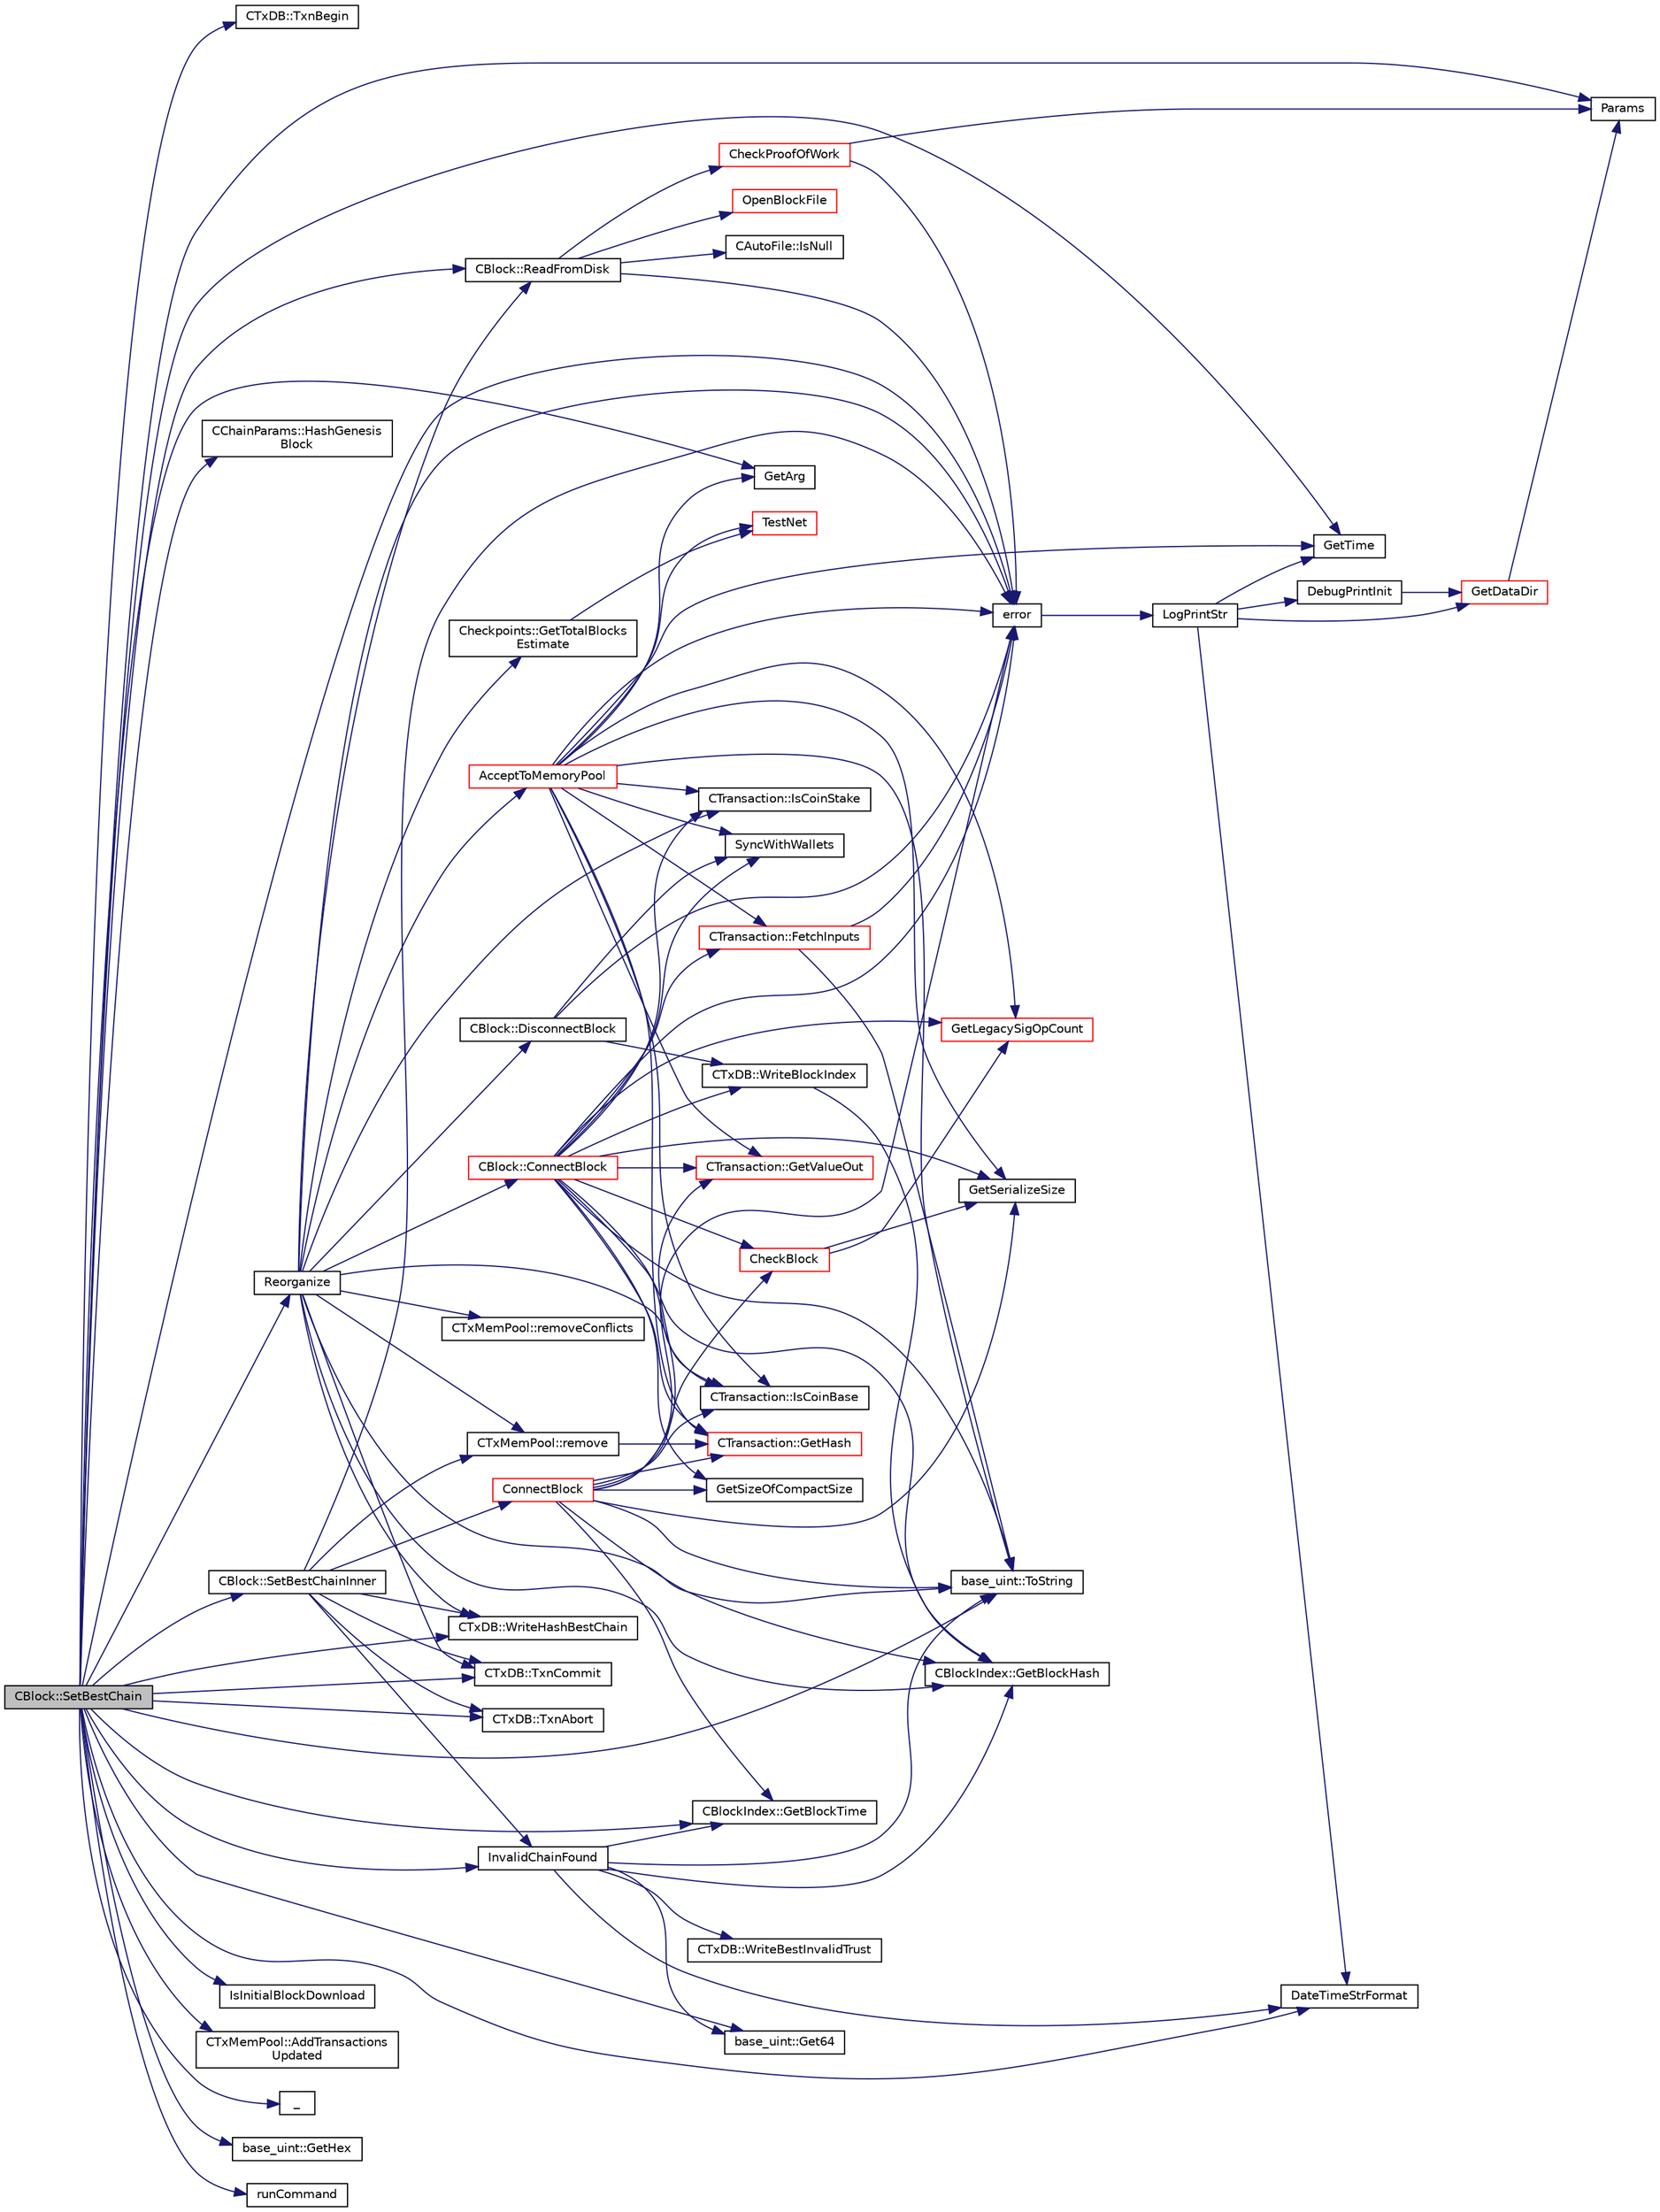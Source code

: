 digraph "CBlock::SetBestChain"
{
  edge [fontname="Helvetica",fontsize="10",labelfontname="Helvetica",labelfontsize="10"];
  node [fontname="Helvetica",fontsize="10",shape=record];
  rankdir="LR";
  Node1477 [label="CBlock::SetBestChain",height=0.2,width=0.4,color="black", fillcolor="grey75", style="filled", fontcolor="black"];
  Node1477 -> Node1478 [color="midnightblue",fontsize="10",style="solid",fontname="Helvetica"];
  Node1478 [label="CTxDB::TxnBegin",height=0.2,width=0.4,color="black", fillcolor="white", style="filled",URL="$d9/d8d/class_c_tx_d_b.html#af3c27c5cb8f922b5c03840feda844016"];
  Node1477 -> Node1479 [color="midnightblue",fontsize="10",style="solid",fontname="Helvetica"];
  Node1479 [label="error",height=0.2,width=0.4,color="black", fillcolor="white", style="filled",URL="$d8/d3c/util_8h.html#af8985880cf4ef26df0a5aa2ffcb76662"];
  Node1479 -> Node1480 [color="midnightblue",fontsize="10",style="solid",fontname="Helvetica"];
  Node1480 [label="LogPrintStr",height=0.2,width=0.4,color="black", fillcolor="white", style="filled",URL="$d8/d3c/util_8h.html#afd4c3002b2797c0560adddb6af3ca1da"];
  Node1480 -> Node1481 [color="midnightblue",fontsize="10",style="solid",fontname="Helvetica"];
  Node1481 [label="DebugPrintInit",height=0.2,width=0.4,color="black", fillcolor="white", style="filled",URL="$df/d2d/util_8cpp.html#a751ff5f21d880737811136b5e0bcea12"];
  Node1481 -> Node1482 [color="midnightblue",fontsize="10",style="solid",fontname="Helvetica"];
  Node1482 [label="GetDataDir",height=0.2,width=0.4,color="red", fillcolor="white", style="filled",URL="$df/d2d/util_8cpp.html#ab83866a054745d4b30a3948a1b44beba"];
  Node1482 -> Node1483 [color="midnightblue",fontsize="10",style="solid",fontname="Helvetica"];
  Node1483 [label="Params",height=0.2,width=0.4,color="black", fillcolor="white", style="filled",URL="$df/dbf/chainparams_8cpp.html#ace5c5b706d71a324a417dd2db394fd4a",tooltip="Return the currently selected parameters. "];
  Node1480 -> Node1482 [color="midnightblue",fontsize="10",style="solid",fontname="Helvetica"];
  Node1480 -> Node1487 [color="midnightblue",fontsize="10",style="solid",fontname="Helvetica"];
  Node1487 [label="DateTimeStrFormat",height=0.2,width=0.4,color="black", fillcolor="white", style="filled",URL="$df/d2d/util_8cpp.html#a749bc6776c8ec72d7c5e4dea56aee415"];
  Node1480 -> Node1488 [color="midnightblue",fontsize="10",style="solid",fontname="Helvetica"];
  Node1488 [label="GetTime",height=0.2,width=0.4,color="black", fillcolor="white", style="filled",URL="$df/d2d/util_8cpp.html#a46fac5fba8ba905b5f9acb364f5d8c6f"];
  Node1477 -> Node1483 [color="midnightblue",fontsize="10",style="solid",fontname="Helvetica"];
  Node1477 -> Node1489 [color="midnightblue",fontsize="10",style="solid",fontname="Helvetica"];
  Node1489 [label="CChainParams::HashGenesis\lBlock",height=0.2,width=0.4,color="black", fillcolor="white", style="filled",URL="$d1/d4f/class_c_chain_params.html#a68e10a5e6ad16a5c2bfa0a8a1c8f4c4b"];
  Node1477 -> Node1490 [color="midnightblue",fontsize="10",style="solid",fontname="Helvetica"];
  Node1490 [label="CTxDB::WriteHashBestChain",height=0.2,width=0.4,color="black", fillcolor="white", style="filled",URL="$d9/d8d/class_c_tx_d_b.html#a2cf58de69c1c07e500a1f8d0b0709476"];
  Node1477 -> Node1491 [color="midnightblue",fontsize="10",style="solid",fontname="Helvetica"];
  Node1491 [label="CTxDB::TxnCommit",height=0.2,width=0.4,color="black", fillcolor="white", style="filled",URL="$d9/d8d/class_c_tx_d_b.html#aff04f078df2fc3640d559ce62fc9a6a2"];
  Node1477 -> Node1492 [color="midnightblue",fontsize="10",style="solid",fontname="Helvetica"];
  Node1492 [label="Reorganize",height=0.2,width=0.4,color="black", fillcolor="white", style="filled",URL="$df/d0a/main_8cpp.html#ad8e09920f5a3ce2670c5efa26ef65227"];
  Node1492 -> Node1479 [color="midnightblue",fontsize="10",style="solid",fontname="Helvetica"];
  Node1492 -> Node1493 [color="midnightblue",fontsize="10",style="solid",fontname="Helvetica"];
  Node1493 [label="CBlockIndex::GetBlockHash",height=0.2,width=0.4,color="black", fillcolor="white", style="filled",URL="$d3/dbd/class_c_block_index.html#a98490a2788c65cdd6ae9002b004dd74c"];
  Node1492 -> Node1494 [color="midnightblue",fontsize="10",style="solid",fontname="Helvetica"];
  Node1494 [label="base_uint::ToString",height=0.2,width=0.4,color="black", fillcolor="white", style="filled",URL="$da/df7/classbase__uint.html#acccba4d9d51a0c36261718ca0cbb293b"];
  Node1492 -> Node1495 [color="midnightblue",fontsize="10",style="solid",fontname="Helvetica"];
  Node1495 [label="CBlock::ReadFromDisk",height=0.2,width=0.4,color="black", fillcolor="white", style="filled",URL="$d3/d51/class_c_block.html#a77a1b1e9902e1e557d762f5a5f325cd8"];
  Node1495 -> Node1496 [color="midnightblue",fontsize="10",style="solid",fontname="Helvetica"];
  Node1496 [label="OpenBlockFile",height=0.2,width=0.4,color="red", fillcolor="white", style="filled",URL="$d4/dbf/main_8h.html#acaa494f20aefb99c5f5f9022a97d0040"];
  Node1495 -> Node1498 [color="midnightblue",fontsize="10",style="solid",fontname="Helvetica"];
  Node1498 [label="CAutoFile::IsNull",height=0.2,width=0.4,color="black", fillcolor="white", style="filled",URL="$df/dc9/class_c_auto_file.html#a7fd47268b6d85a89acafdb73559f8e78",tooltip="Return true if the wrapped FILE* is NULL, false otherwise. "];
  Node1495 -> Node1479 [color="midnightblue",fontsize="10",style="solid",fontname="Helvetica"];
  Node1495 -> Node1499 [color="midnightblue",fontsize="10",style="solid",fontname="Helvetica"];
  Node1499 [label="CheckProofOfWork",height=0.2,width=0.4,color="red", fillcolor="white", style="filled",URL="$d1/d08/proofs_8cpp.html#a20a76dbc6ac5b8a6e0aaef85522b1069",tooltip="Check whether a block hash satisfies the proof-of-work requirement specified by nBits. "];
  Node1499 -> Node1483 [color="midnightblue",fontsize="10",style="solid",fontname="Helvetica"];
  Node1499 -> Node1479 [color="midnightblue",fontsize="10",style="solid",fontname="Helvetica"];
  Node1492 -> Node1501 [color="midnightblue",fontsize="10",style="solid",fontname="Helvetica"];
  Node1501 [label="CBlock::DisconnectBlock",height=0.2,width=0.4,color="black", fillcolor="white", style="filled",URL="$d3/d51/class_c_block.html#a9532c041d24701a338ea5c91008b72aa"];
  Node1501 -> Node1502 [color="midnightblue",fontsize="10",style="solid",fontname="Helvetica"];
  Node1502 [label="CTxDB::WriteBlockIndex",height=0.2,width=0.4,color="black", fillcolor="white", style="filled",URL="$d9/d8d/class_c_tx_d_b.html#a56f170187a609bd747c29b3a4adddd8e"];
  Node1502 -> Node1493 [color="midnightblue",fontsize="10",style="solid",fontname="Helvetica"];
  Node1501 -> Node1479 [color="midnightblue",fontsize="10",style="solid",fontname="Helvetica"];
  Node1501 -> Node1503 [color="midnightblue",fontsize="10",style="solid",fontname="Helvetica"];
  Node1503 [label="SyncWithWallets",height=0.2,width=0.4,color="black", fillcolor="white", style="filled",URL="$df/d0a/main_8cpp.html#ac79dd0809b8f21bd8d861dfcfc4a7fb3",tooltip="Push an updated transaction to all registered wallets. "];
  Node1492 -> Node1504 [color="midnightblue",fontsize="10",style="solid",fontname="Helvetica"];
  Node1504 [label="CTransaction::IsCoinBase",height=0.2,width=0.4,color="black", fillcolor="white", style="filled",URL="$df/d43/class_c_transaction.html#a96256e8ac1bf79ad9c057e48c41132dd"];
  Node1492 -> Node1505 [color="midnightblue",fontsize="10",style="solid",fontname="Helvetica"];
  Node1505 [label="CTransaction::IsCoinStake",height=0.2,width=0.4,color="black", fillcolor="white", style="filled",URL="$df/d43/class_c_transaction.html#ace4278a41a296d40dcf5fb2b9cf007ec"];
  Node1492 -> Node1506 [color="midnightblue",fontsize="10",style="solid",fontname="Helvetica"];
  Node1506 [label="Checkpoints::GetTotalBlocks\lEstimate",height=0.2,width=0.4,color="black", fillcolor="white", style="filled",URL="$d5/d46/namespace_checkpoints.html#ac4dc0a0ba00009be52fee3eef694c2c0"];
  Node1506 -> Node1507 [color="midnightblue",fontsize="10",style="solid",fontname="Helvetica"];
  Node1507 [label="TestNet",height=0.2,width=0.4,color="red", fillcolor="white", style="filled",URL="$d7/ddb/chainparams_8h.html#abc8c1af875107f5eac0f327bd3b8363d"];
  Node1492 -> Node1509 [color="midnightblue",fontsize="10",style="solid",fontname="Helvetica"];
  Node1509 [label="CBlock::ConnectBlock",height=0.2,width=0.4,color="red", fillcolor="white", style="filled",URL="$d3/d51/class_c_block.html#a1ae149d97c7b7eadf48f5cea934b6217"];
  Node1509 -> Node1510 [color="midnightblue",fontsize="10",style="solid",fontname="Helvetica"];
  Node1510 [label="CheckBlock",height=0.2,width=0.4,color="red", fillcolor="white", style="filled",URL="$dd/d7d/validation_8cpp.html#abc9c65975a473d224b3b97b89d571942",tooltip="Functions for validating blocks and updating the block tree. "];
  Node1510 -> Node1513 [color="midnightblue",fontsize="10",style="solid",fontname="Helvetica"];
  Node1513 [label="GetSerializeSize",height=0.2,width=0.4,color="black", fillcolor="white", style="filled",URL="$df/d9d/serialize_8h.html#a48239e478ae730373d1984fe304ca025"];
  Node1510 -> Node1517 [color="midnightblue",fontsize="10",style="solid",fontname="Helvetica"];
  Node1517 [label="GetLegacySigOpCount",height=0.2,width=0.4,color="red", fillcolor="white", style="filled",URL="$df/d0a/main_8cpp.html#ad2eaf4f8542c12ea9ee1183609cc6d1a",tooltip="Count ECDSA signature operations the old-fashioned (pre-0.6) way. "];
  Node1509 -> Node1513 [color="midnightblue",fontsize="10",style="solid",fontname="Helvetica"];
  Node1509 -> Node1519 [color="midnightblue",fontsize="10",style="solid",fontname="Helvetica"];
  Node1519 [label="GetSizeOfCompactSize",height=0.2,width=0.4,color="black", fillcolor="white", style="filled",URL="$df/d9d/serialize_8h.html#a404beecbf8d7aec8d2cdac3cbb71e808"];
  Node1509 -> Node1520 [color="midnightblue",fontsize="10",style="solid",fontname="Helvetica"];
  Node1520 [label="CTransaction::GetHash",height=0.2,width=0.4,color="red", fillcolor="white", style="filled",URL="$df/d43/class_c_transaction.html#a0b46d80e82ca324e82c2ce3fc1492bfa"];
  Node1509 -> Node1517 [color="midnightblue",fontsize="10",style="solid",fontname="Helvetica"];
  Node1509 -> Node1479 [color="midnightblue",fontsize="10",style="solid",fontname="Helvetica"];
  Node1509 -> Node1504 [color="midnightblue",fontsize="10",style="solid",fontname="Helvetica"];
  Node1509 -> Node1523 [color="midnightblue",fontsize="10",style="solid",fontname="Helvetica"];
  Node1523 [label="CTransaction::GetValueOut",height=0.2,width=0.4,color="red", fillcolor="white", style="filled",URL="$df/d43/class_c_transaction.html#a9ce7d94c68adb37627d82669b83a7c59",tooltip="Amount of ions spent by this transaction. "];
  Node1509 -> Node1525 [color="midnightblue",fontsize="10",style="solid",fontname="Helvetica"];
  Node1525 [label="CTransaction::FetchInputs",height=0.2,width=0.4,color="red", fillcolor="white", style="filled",URL="$df/d43/class_c_transaction.html#a5a4967303d3b588a120687f3ed1f4b0a",tooltip="Fetch from memory and/or disk. "];
  Node1525 -> Node1479 [color="midnightblue",fontsize="10",style="solid",fontname="Helvetica"];
  Node1525 -> Node1494 [color="midnightblue",fontsize="10",style="solid",fontname="Helvetica"];
  Node1509 -> Node1505 [color="midnightblue",fontsize="10",style="solid",fontname="Helvetica"];
  Node1509 -> Node1502 [color="midnightblue",fontsize="10",style="solid",fontname="Helvetica"];
  Node1509 -> Node1494 [color="midnightblue",fontsize="10",style="solid",fontname="Helvetica"];
  Node1509 -> Node1493 [color="midnightblue",fontsize="10",style="solid",fontname="Helvetica"];
  Node1509 -> Node1503 [color="midnightblue",fontsize="10",style="solid",fontname="Helvetica"];
  Node1492 -> Node1490 [color="midnightblue",fontsize="10",style="solid",fontname="Helvetica"];
  Node1492 -> Node1491 [color="midnightblue",fontsize="10",style="solid",fontname="Helvetica"];
  Node1492 -> Node1613 [color="midnightblue",fontsize="10",style="solid",fontname="Helvetica"];
  Node1613 [label="AcceptToMemoryPool",height=0.2,width=0.4,color="red", fillcolor="white", style="filled",URL="$df/d0a/main_8cpp.html#a07799013ae532c6cb1ec11b02f096990",tooltip="(try to) add transaction to memory pool "];
  Node1613 -> Node1479 [color="midnightblue",fontsize="10",style="solid",fontname="Helvetica"];
  Node1613 -> Node1504 [color="midnightblue",fontsize="10",style="solid",fontname="Helvetica"];
  Node1613 -> Node1505 [color="midnightblue",fontsize="10",style="solid",fontname="Helvetica"];
  Node1613 -> Node1507 [color="midnightblue",fontsize="10",style="solid",fontname="Helvetica"];
  Node1613 -> Node1520 [color="midnightblue",fontsize="10",style="solid",fontname="Helvetica"];
  Node1613 -> Node1525 [color="midnightblue",fontsize="10",style="solid",fontname="Helvetica"];
  Node1613 -> Node1494 [color="midnightblue",fontsize="10",style="solid",fontname="Helvetica"];
  Node1613 -> Node1517 [color="midnightblue",fontsize="10",style="solid",fontname="Helvetica"];
  Node1613 -> Node1523 [color="midnightblue",fontsize="10",style="solid",fontname="Helvetica"];
  Node1613 -> Node1513 [color="midnightblue",fontsize="10",style="solid",fontname="Helvetica"];
  Node1613 -> Node1488 [color="midnightblue",fontsize="10",style="solid",fontname="Helvetica"];
  Node1613 -> Node1600 [color="midnightblue",fontsize="10",style="solid",fontname="Helvetica"];
  Node1600 [label="GetArg",height=0.2,width=0.4,color="black", fillcolor="white", style="filled",URL="$df/d2d/util_8cpp.html#a24f685720bf40370e5bd2a192ad50cd8",tooltip="Return string argument or default value. "];
  Node1613 -> Node1503 [color="midnightblue",fontsize="10",style="solid",fontname="Helvetica"];
  Node1492 -> Node1640 [color="midnightblue",fontsize="10",style="solid",fontname="Helvetica"];
  Node1640 [label="CTxMemPool::remove",height=0.2,width=0.4,color="black", fillcolor="white", style="filled",URL="$db/d98/class_c_tx_mem_pool.html#a258e23e3a434045d522a8cebc5a039ce"];
  Node1640 -> Node1520 [color="midnightblue",fontsize="10",style="solid",fontname="Helvetica"];
  Node1492 -> Node1641 [color="midnightblue",fontsize="10",style="solid",fontname="Helvetica"];
  Node1641 [label="CTxMemPool::removeConflicts",height=0.2,width=0.4,color="black", fillcolor="white", style="filled",URL="$db/d98/class_c_tx_mem_pool.html#ab6f7c0b3ddb8383767d97d22103ffd9b"];
  Node1477 -> Node1642 [color="midnightblue",fontsize="10",style="solid",fontname="Helvetica"];
  Node1642 [label="CTxDB::TxnAbort",height=0.2,width=0.4,color="black", fillcolor="white", style="filled",URL="$d9/d8d/class_c_tx_d_b.html#ac984bce763c97af6fd90f3056367b521"];
  Node1477 -> Node1643 [color="midnightblue",fontsize="10",style="solid",fontname="Helvetica"];
  Node1643 [label="InvalidChainFound",height=0.2,width=0.4,color="black", fillcolor="white", style="filled",URL="$df/d0a/main_8cpp.html#a13e27b2736226dd1e1cb3918eeb58153"];
  Node1643 -> Node1644 [color="midnightblue",fontsize="10",style="solid",fontname="Helvetica"];
  Node1644 [label="CTxDB::WriteBestInvalidTrust",height=0.2,width=0.4,color="black", fillcolor="white", style="filled",URL="$d9/d8d/class_c_tx_d_b.html#a3b7101933a375ee972d103dda9f47205"];
  Node1643 -> Node1493 [color="midnightblue",fontsize="10",style="solid",fontname="Helvetica"];
  Node1643 -> Node1494 [color="midnightblue",fontsize="10",style="solid",fontname="Helvetica"];
  Node1643 -> Node1645 [color="midnightblue",fontsize="10",style="solid",fontname="Helvetica"];
  Node1645 [label="base_uint::Get64",height=0.2,width=0.4,color="black", fillcolor="white", style="filled",URL="$da/df7/classbase__uint.html#aae5336be1799bd2debf74efb1d2cc542"];
  Node1643 -> Node1487 [color="midnightblue",fontsize="10",style="solid",fontname="Helvetica"];
  Node1643 -> Node1646 [color="midnightblue",fontsize="10",style="solid",fontname="Helvetica"];
  Node1646 [label="CBlockIndex::GetBlockTime",height=0.2,width=0.4,color="black", fillcolor="white", style="filled",URL="$d3/dbd/class_c_block_index.html#a9fe0d4463c07c466f66252e8eec25f5c"];
  Node1477 -> Node1495 [color="midnightblue",fontsize="10",style="solid",fontname="Helvetica"];
  Node1477 -> Node1647 [color="midnightblue",fontsize="10",style="solid",fontname="Helvetica"];
  Node1647 [label="CBlock::SetBestChainInner",height=0.2,width=0.4,color="black", fillcolor="white", style="filled",URL="$d3/d51/class_c_block.html#a82c90ccbecf89a38ff56d8429514e2c2"];
  Node1647 -> Node1648 [color="midnightblue",fontsize="10",style="solid",fontname="Helvetica"];
  Node1648 [label="ConnectBlock",height=0.2,width=0.4,color="red", fillcolor="white", style="filled",URL="$dd/d7d/validation_8cpp.html#afafbb35ee38b98e832fcb8b159942055",tooltip="Apply the effects of this block (with given index) on the UTXO set represented by coins..."];
  Node1648 -> Node1510 [color="midnightblue",fontsize="10",style="solid",fontname="Helvetica"];
  Node1648 -> Node1479 [color="midnightblue",fontsize="10",style="solid",fontname="Helvetica"];
  Node1648 -> Node1493 [color="midnightblue",fontsize="10",style="solid",fontname="Helvetica"];
  Node1648 -> Node1646 [color="midnightblue",fontsize="10",style="solid",fontname="Helvetica"];
  Node1648 -> Node1519 [color="midnightblue",fontsize="10",style="solid",fontname="Helvetica"];
  Node1648 -> Node1504 [color="midnightblue",fontsize="10",style="solid",fontname="Helvetica"];
  Node1648 -> Node1523 [color="midnightblue",fontsize="10",style="solid",fontname="Helvetica"];
  Node1648 -> Node1520 [color="midnightblue",fontsize="10",style="solid",fontname="Helvetica"];
  Node1648 -> Node1494 [color="midnightblue",fontsize="10",style="solid",fontname="Helvetica"];
  Node1648 -> Node1513 [color="midnightblue",fontsize="10",style="solid",fontname="Helvetica"];
  Node1647 -> Node1490 [color="midnightblue",fontsize="10",style="solid",fontname="Helvetica"];
  Node1647 -> Node1642 [color="midnightblue",fontsize="10",style="solid",fontname="Helvetica"];
  Node1647 -> Node1643 [color="midnightblue",fontsize="10",style="solid",fontname="Helvetica"];
  Node1647 -> Node1491 [color="midnightblue",fontsize="10",style="solid",fontname="Helvetica"];
  Node1647 -> Node1479 [color="midnightblue",fontsize="10",style="solid",fontname="Helvetica"];
  Node1647 -> Node1640 [color="midnightblue",fontsize="10",style="solid",fontname="Helvetica"];
  Node1477 -> Node1541 [color="midnightblue",fontsize="10",style="solid",fontname="Helvetica"];
  Node1541 [label="IsInitialBlockDownload",height=0.2,width=0.4,color="black", fillcolor="white", style="filled",URL="$df/d0a/main_8cpp.html#a5edcd96316574fd4a7f3ae0922a5cfd6",tooltip="Check whether we are doing an initial block download (synchronizing from disk or network) ..."];
  Node1477 -> Node1488 [color="midnightblue",fontsize="10",style="solid",fontname="Helvetica"];
  Node1477 -> Node1710 [color="midnightblue",fontsize="10",style="solid",fontname="Helvetica"];
  Node1710 [label="CTxMemPool::AddTransactions\lUpdated",height=0.2,width=0.4,color="black", fillcolor="white", style="filled",URL="$db/d98/class_c_tx_mem_pool.html#a3039b67e5eebaa3ff830261c192816f2"];
  Node1477 -> Node1494 [color="midnightblue",fontsize="10",style="solid",fontname="Helvetica"];
  Node1477 -> Node1645 [color="midnightblue",fontsize="10",style="solid",fontname="Helvetica"];
  Node1477 -> Node1487 [color="midnightblue",fontsize="10",style="solid",fontname="Helvetica"];
  Node1477 -> Node1646 [color="midnightblue",fontsize="10",style="solid",fontname="Helvetica"];
  Node1477 -> Node1692 [color="midnightblue",fontsize="10",style="solid",fontname="Helvetica"];
  Node1692 [label="_",height=0.2,width=0.4,color="black", fillcolor="white", style="filled",URL="$d9/d6d/ui__interface_8h.html#aad133bb6103b53cebf03fd01e2f11ba1",tooltip="Translation function: Call Translate signal on UI interface, which returns a boost::optional result..."];
  Node1477 -> Node1600 [color="midnightblue",fontsize="10",style="solid",fontname="Helvetica"];
  Node1477 -> Node1732 [color="midnightblue",fontsize="10",style="solid",fontname="Helvetica"];
  Node1732 [label="base_uint::GetHex",height=0.2,width=0.4,color="black", fillcolor="white", style="filled",URL="$da/df7/classbase__uint.html#ae5e7b7481de91ebead20eebd5d685441"];
  Node1477 -> Node1717 [color="midnightblue",fontsize="10",style="solid",fontname="Helvetica"];
  Node1717 [label="runCommand",height=0.2,width=0.4,color="black", fillcolor="white", style="filled",URL="$df/d2d/util_8cpp.html#adf94c00a5ac719c92a2f1bb2f8b2167f"];
}
